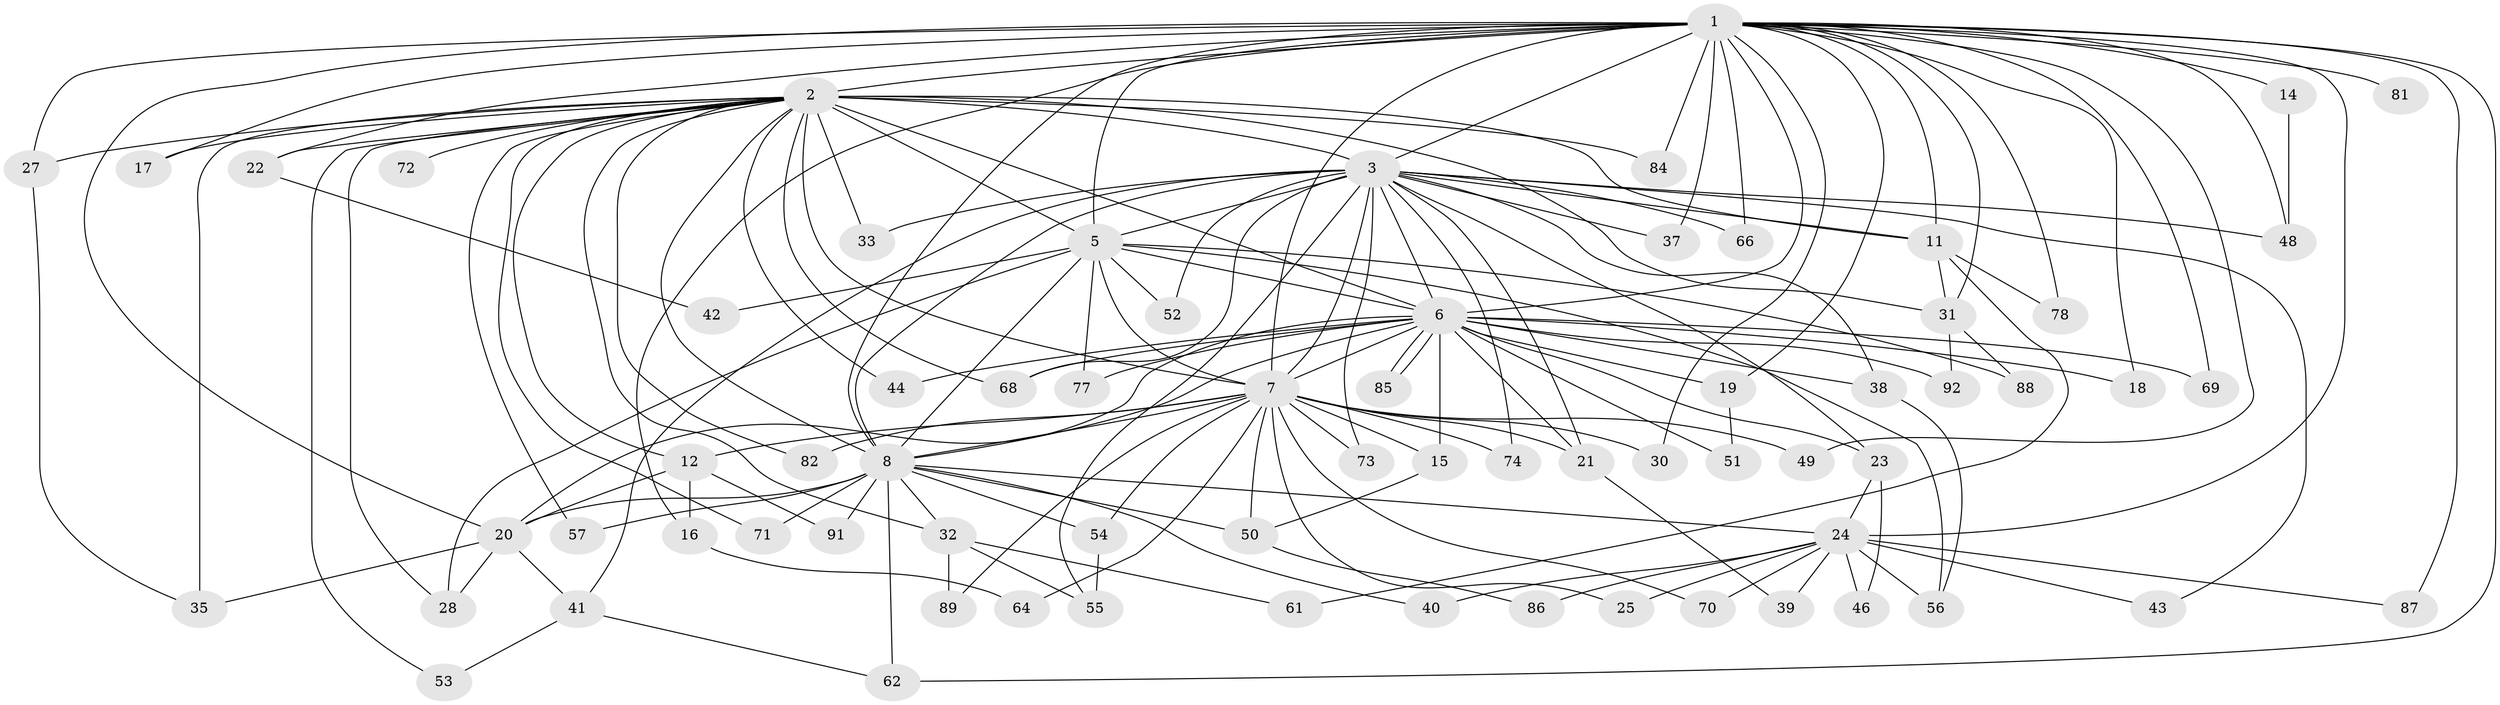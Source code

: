 // Generated by graph-tools (version 1.1) at 2025/23/03/03/25 07:23:36]
// undirected, 70 vertices, 158 edges
graph export_dot {
graph [start="1"]
  node [color=gray90,style=filled];
  1 [super="+9"];
  2 [super="+10"];
  3 [super="+4"];
  5 [super="+36"];
  6 [super="+65"];
  7 [super="+63"];
  8 [super="+13"];
  11 [super="+29"];
  12 [super="+79"];
  14;
  15 [super="+60"];
  16;
  17;
  18;
  19;
  20 [super="+26"];
  21 [super="+67"];
  22;
  23 [super="+83"];
  24 [super="+34"];
  25;
  27;
  28 [super="+58"];
  30;
  31 [super="+45"];
  32;
  33;
  35 [super="+47"];
  37;
  38 [super="+90"];
  39;
  40;
  41;
  42;
  43;
  44;
  46;
  48 [super="+59"];
  49 [super="+76"];
  50;
  51;
  52;
  53;
  54;
  55 [super="+75"];
  56;
  57;
  61;
  62 [super="+80"];
  64;
  66;
  68 [super="+93"];
  69;
  70;
  71;
  72;
  73;
  74;
  77;
  78;
  81;
  82;
  84;
  85;
  86;
  87;
  88;
  89;
  91;
  92;
  1 -- 2 [weight=4];
  1 -- 3 [weight=4];
  1 -- 5 [weight=2];
  1 -- 6 [weight=2];
  1 -- 7 [weight=2];
  1 -- 8 [weight=2];
  1 -- 16;
  1 -- 18;
  1 -- 19;
  1 -- 31;
  1 -- 49 [weight=2];
  1 -- 66;
  1 -- 69;
  1 -- 81 [weight=2];
  1 -- 84;
  1 -- 87;
  1 -- 14;
  1 -- 78;
  1 -- 17;
  1 -- 20;
  1 -- 22;
  1 -- 24 [weight=2];
  1 -- 27;
  1 -- 30;
  1 -- 37;
  1 -- 62;
  1 -- 48;
  1 -- 11;
  2 -- 3 [weight=4];
  2 -- 5 [weight=2];
  2 -- 6 [weight=2];
  2 -- 7 [weight=2];
  2 -- 8 [weight=2];
  2 -- 11;
  2 -- 12;
  2 -- 17;
  2 -- 27;
  2 -- 28;
  2 -- 32;
  2 -- 33;
  2 -- 57;
  2 -- 71;
  2 -- 72 [weight=2];
  2 -- 35;
  2 -- 44;
  2 -- 82;
  2 -- 84;
  2 -- 53;
  2 -- 22;
  2 -- 68;
  2 -- 31;
  3 -- 5 [weight=2];
  3 -- 6 [weight=2];
  3 -- 7 [weight=3];
  3 -- 8 [weight=2];
  3 -- 11;
  3 -- 21;
  3 -- 23;
  3 -- 37;
  3 -- 41;
  3 -- 48;
  3 -- 52;
  3 -- 66;
  3 -- 73;
  3 -- 33;
  3 -- 68;
  3 -- 38;
  3 -- 43;
  3 -- 74;
  3 -- 55;
  5 -- 6 [weight=2];
  5 -- 7;
  5 -- 8;
  5 -- 42;
  5 -- 52;
  5 -- 56;
  5 -- 77;
  5 -- 88;
  5 -- 28;
  6 -- 7 [weight=2];
  6 -- 8;
  6 -- 15;
  6 -- 18;
  6 -- 19;
  6 -- 23;
  6 -- 38;
  6 -- 44;
  6 -- 51;
  6 -- 68;
  6 -- 69;
  6 -- 85;
  6 -- 85;
  6 -- 92;
  6 -- 21;
  6 -- 77;
  6 -- 20;
  7 -- 8 [weight=2];
  7 -- 12;
  7 -- 15;
  7 -- 21;
  7 -- 25;
  7 -- 30;
  7 -- 50;
  7 -- 54;
  7 -- 64;
  7 -- 70;
  7 -- 73;
  7 -- 74;
  7 -- 82;
  7 -- 89;
  7 -- 49;
  8 -- 20;
  8 -- 24;
  8 -- 32;
  8 -- 50;
  8 -- 54;
  8 -- 62;
  8 -- 71;
  8 -- 91;
  8 -- 57;
  8 -- 40;
  11 -- 61;
  11 -- 78;
  11 -- 31;
  12 -- 16;
  12 -- 91;
  12 -- 20;
  14 -- 48;
  15 -- 50;
  16 -- 64;
  19 -- 51;
  20 -- 28;
  20 -- 35;
  20 -- 41;
  21 -- 39;
  22 -- 42;
  23 -- 46;
  23 -- 24;
  24 -- 25;
  24 -- 39;
  24 -- 56;
  24 -- 70;
  24 -- 86;
  24 -- 87;
  24 -- 40;
  24 -- 43;
  24 -- 46;
  27 -- 35;
  31 -- 92;
  31 -- 88;
  32 -- 55;
  32 -- 61;
  32 -- 89;
  38 -- 56;
  41 -- 53;
  41 -- 62;
  50 -- 86;
  54 -- 55;
}
